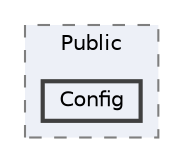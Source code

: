 digraph "Config"
{
 // INTERACTIVE_SVG=YES
 // LATEX_PDF_SIZE
  bgcolor="transparent";
  edge [fontname=Helvetica,fontsize=10,labelfontname=Helvetica,labelfontsize=10];
  node [fontname=Helvetica,fontsize=10,shape=box,height=0.2,width=0.4];
  compound=true
  subgraph clusterdir_6e05641ffcfc9ae0b079389a73e4a72c {
    graph [ bgcolor="#edf0f7", pencolor="grey50", label="Public", fontname=Helvetica,fontsize=10 style="filled,dashed", URL="dir_6e05641ffcfc9ae0b079389a73e4a72c.html",tooltip=""]
  dir_0932db81fb6a8805c0452a6a231a1d78 [label="Config", fillcolor="#edf0f7", color="grey25", style="filled,bold", URL="dir_0932db81fb6a8805c0452a6a231a1d78.html",tooltip=""];
  }
}
